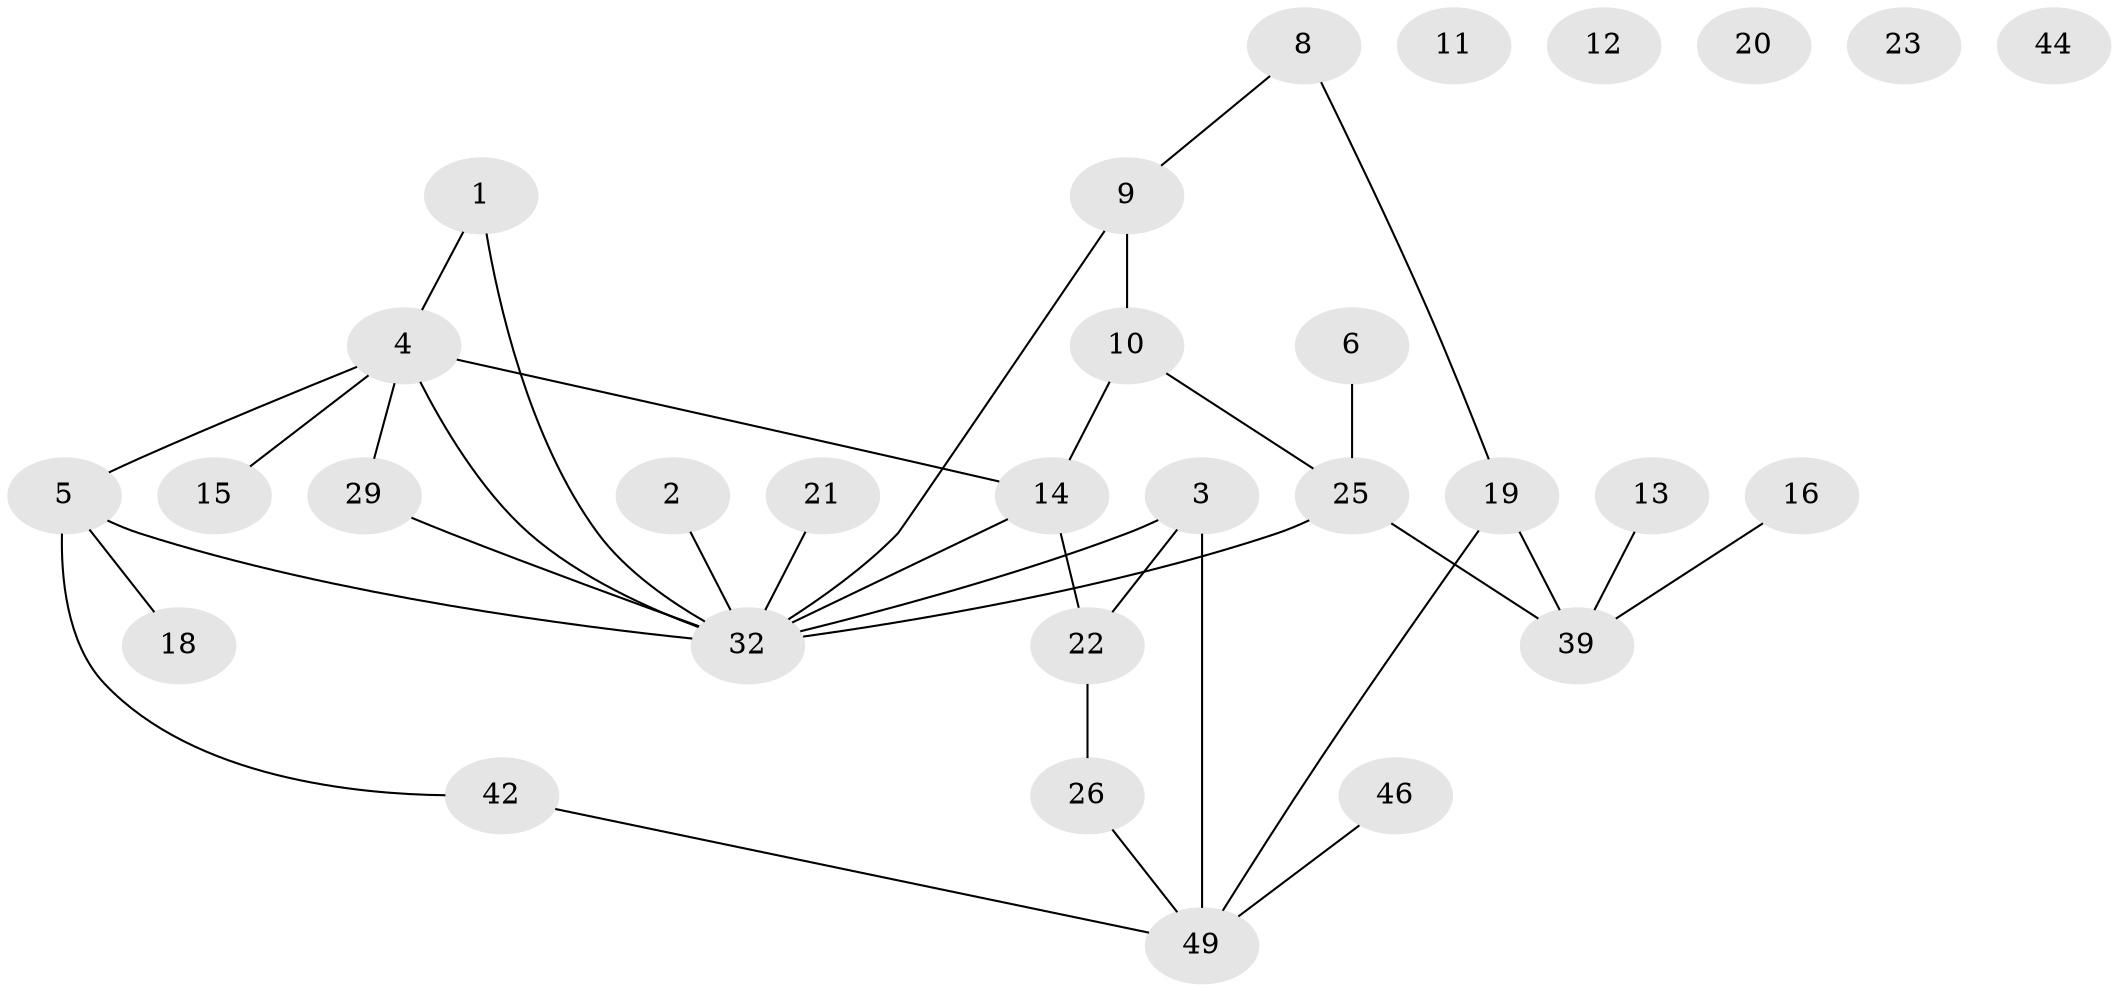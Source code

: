 // original degree distribution, {3: 0.17647058823529413, 1: 0.27450980392156865, 4: 0.11764705882352941, 2: 0.23529411764705882, 0: 0.09803921568627451, 5: 0.09803921568627451}
// Generated by graph-tools (version 1.1) at 2025/16/03/04/25 18:16:25]
// undirected, 30 vertices, 35 edges
graph export_dot {
graph [start="1"]
  node [color=gray90,style=filled];
  1 [super="+37+34"];
  2;
  3 [super="+33+27"];
  4 [super="+17+36"];
  5 [super="+7+30"];
  6 [super="+24"];
  8;
  9;
  10 [super="+40+28"];
  11;
  12;
  13;
  14 [super="+38+35"];
  15;
  16;
  18;
  19;
  20;
  21;
  22;
  23;
  25 [super="+31"];
  26;
  29;
  32 [super="+45"];
  39 [super="+41"];
  42;
  44;
  46;
  49 [super="+51"];
  1 -- 32;
  1 -- 4;
  2 -- 32;
  3 -- 49;
  3 -- 32;
  3 -- 22;
  4 -- 15;
  4 -- 32;
  4 -- 5;
  4 -- 29;
  4 -- 14;
  5 -- 32;
  5 -- 18;
  5 -- 42;
  6 -- 25 [weight=2];
  8 -- 9;
  8 -- 19;
  9 -- 32;
  9 -- 10;
  10 -- 25;
  10 -- 14;
  13 -- 39;
  14 -- 32;
  14 -- 22;
  16 -- 39;
  19 -- 49;
  19 -- 39;
  21 -- 32;
  22 -- 26;
  25 -- 39;
  25 -- 32;
  26 -- 49;
  29 -- 32;
  42 -- 49;
  46 -- 49;
}
